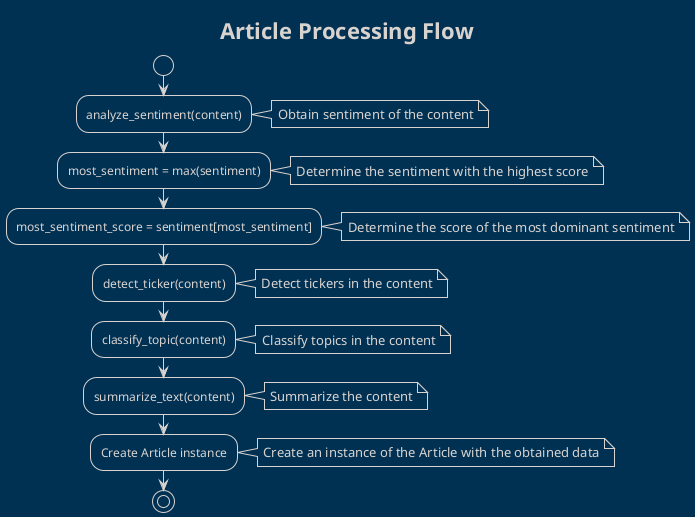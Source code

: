 @startuml
title Article Processing Flow
!theme blueprint

start

:analyze_sentiment(content);
note right: Obtain sentiment of the content
:most_sentiment = max(sentiment);
note right: Determine the sentiment with the highest score
:most_sentiment_score = sentiment[most_sentiment];
note right: Determine the score of the most dominant sentiment

:detect_ticker(content);
note right: Detect tickers in the content

:classify_topic(content);
note right: Classify topics in the content

:summarize_text(content);
note right: Summarize the content

:Create Article instance;
note right: Create an instance of the Article with the obtained data

stop

@enduml
